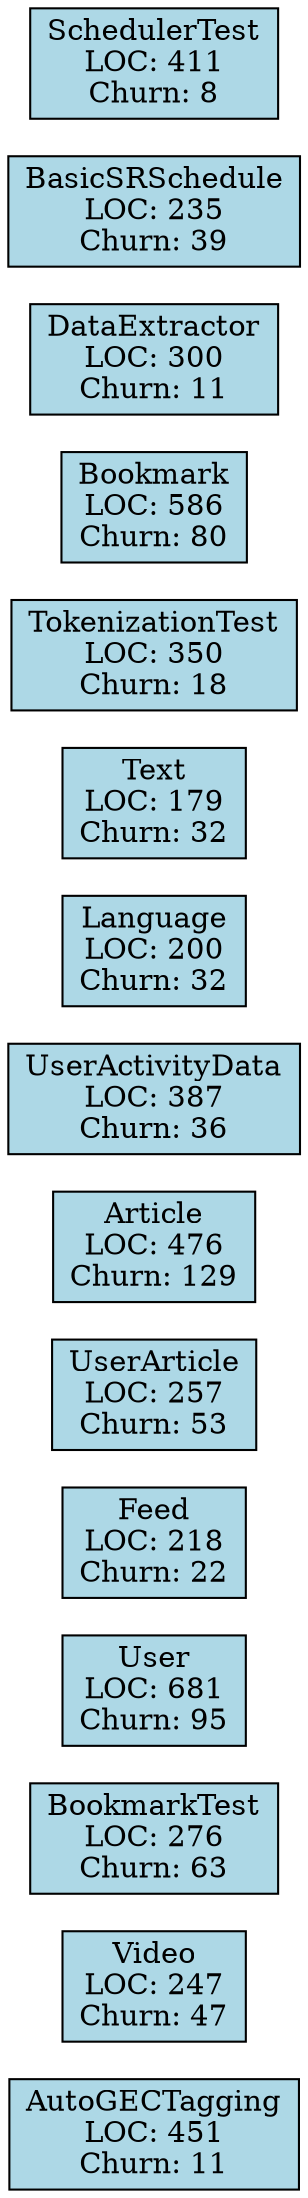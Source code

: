 digraph G {
  rankdir=LR;
  node [shape=box, style=filled, fillcolor=lightblue];
  "AutoGECTagging" [label="AutoGECTagging\nLOC: 451\nChurn: 11"];
  "Video" [label="Video\nLOC: 247\nChurn: 47"];
  "BookmarkTest" [label="BookmarkTest\nLOC: 276\nChurn: 63"];
  "User" [label="User\nLOC: 681\nChurn: 95"];
  "Feed" [label="Feed\nLOC: 218\nChurn: 22"];
  "UserArticle" [label="UserArticle\nLOC: 257\nChurn: 53"];
  "Article" [label="Article\nLOC: 476\nChurn: 129"];
  "UserActivityData" [label="UserActivityData\nLOC: 387\nChurn: 36"];
  "Language" [label="Language\nLOC: 200\nChurn: 32"];
  "Text" [label="Text\nLOC: 179\nChurn: 32"];
  "TokenizationTest" [label="TokenizationTest\nLOC: 350\nChurn: 18"];
  "Bookmark" [label="Bookmark\nLOC: 586\nChurn: 80"];
  "DataExtractor" [label="DataExtractor\nLOC: 300\nChurn: 11"];
  "BasicSRSchedule" [label="BasicSRSchedule\nLOC: 235\nChurn: 39"];
  "SchedulerTest" [label="SchedulerTest\nLOC: 411\nChurn: 8"];
}
